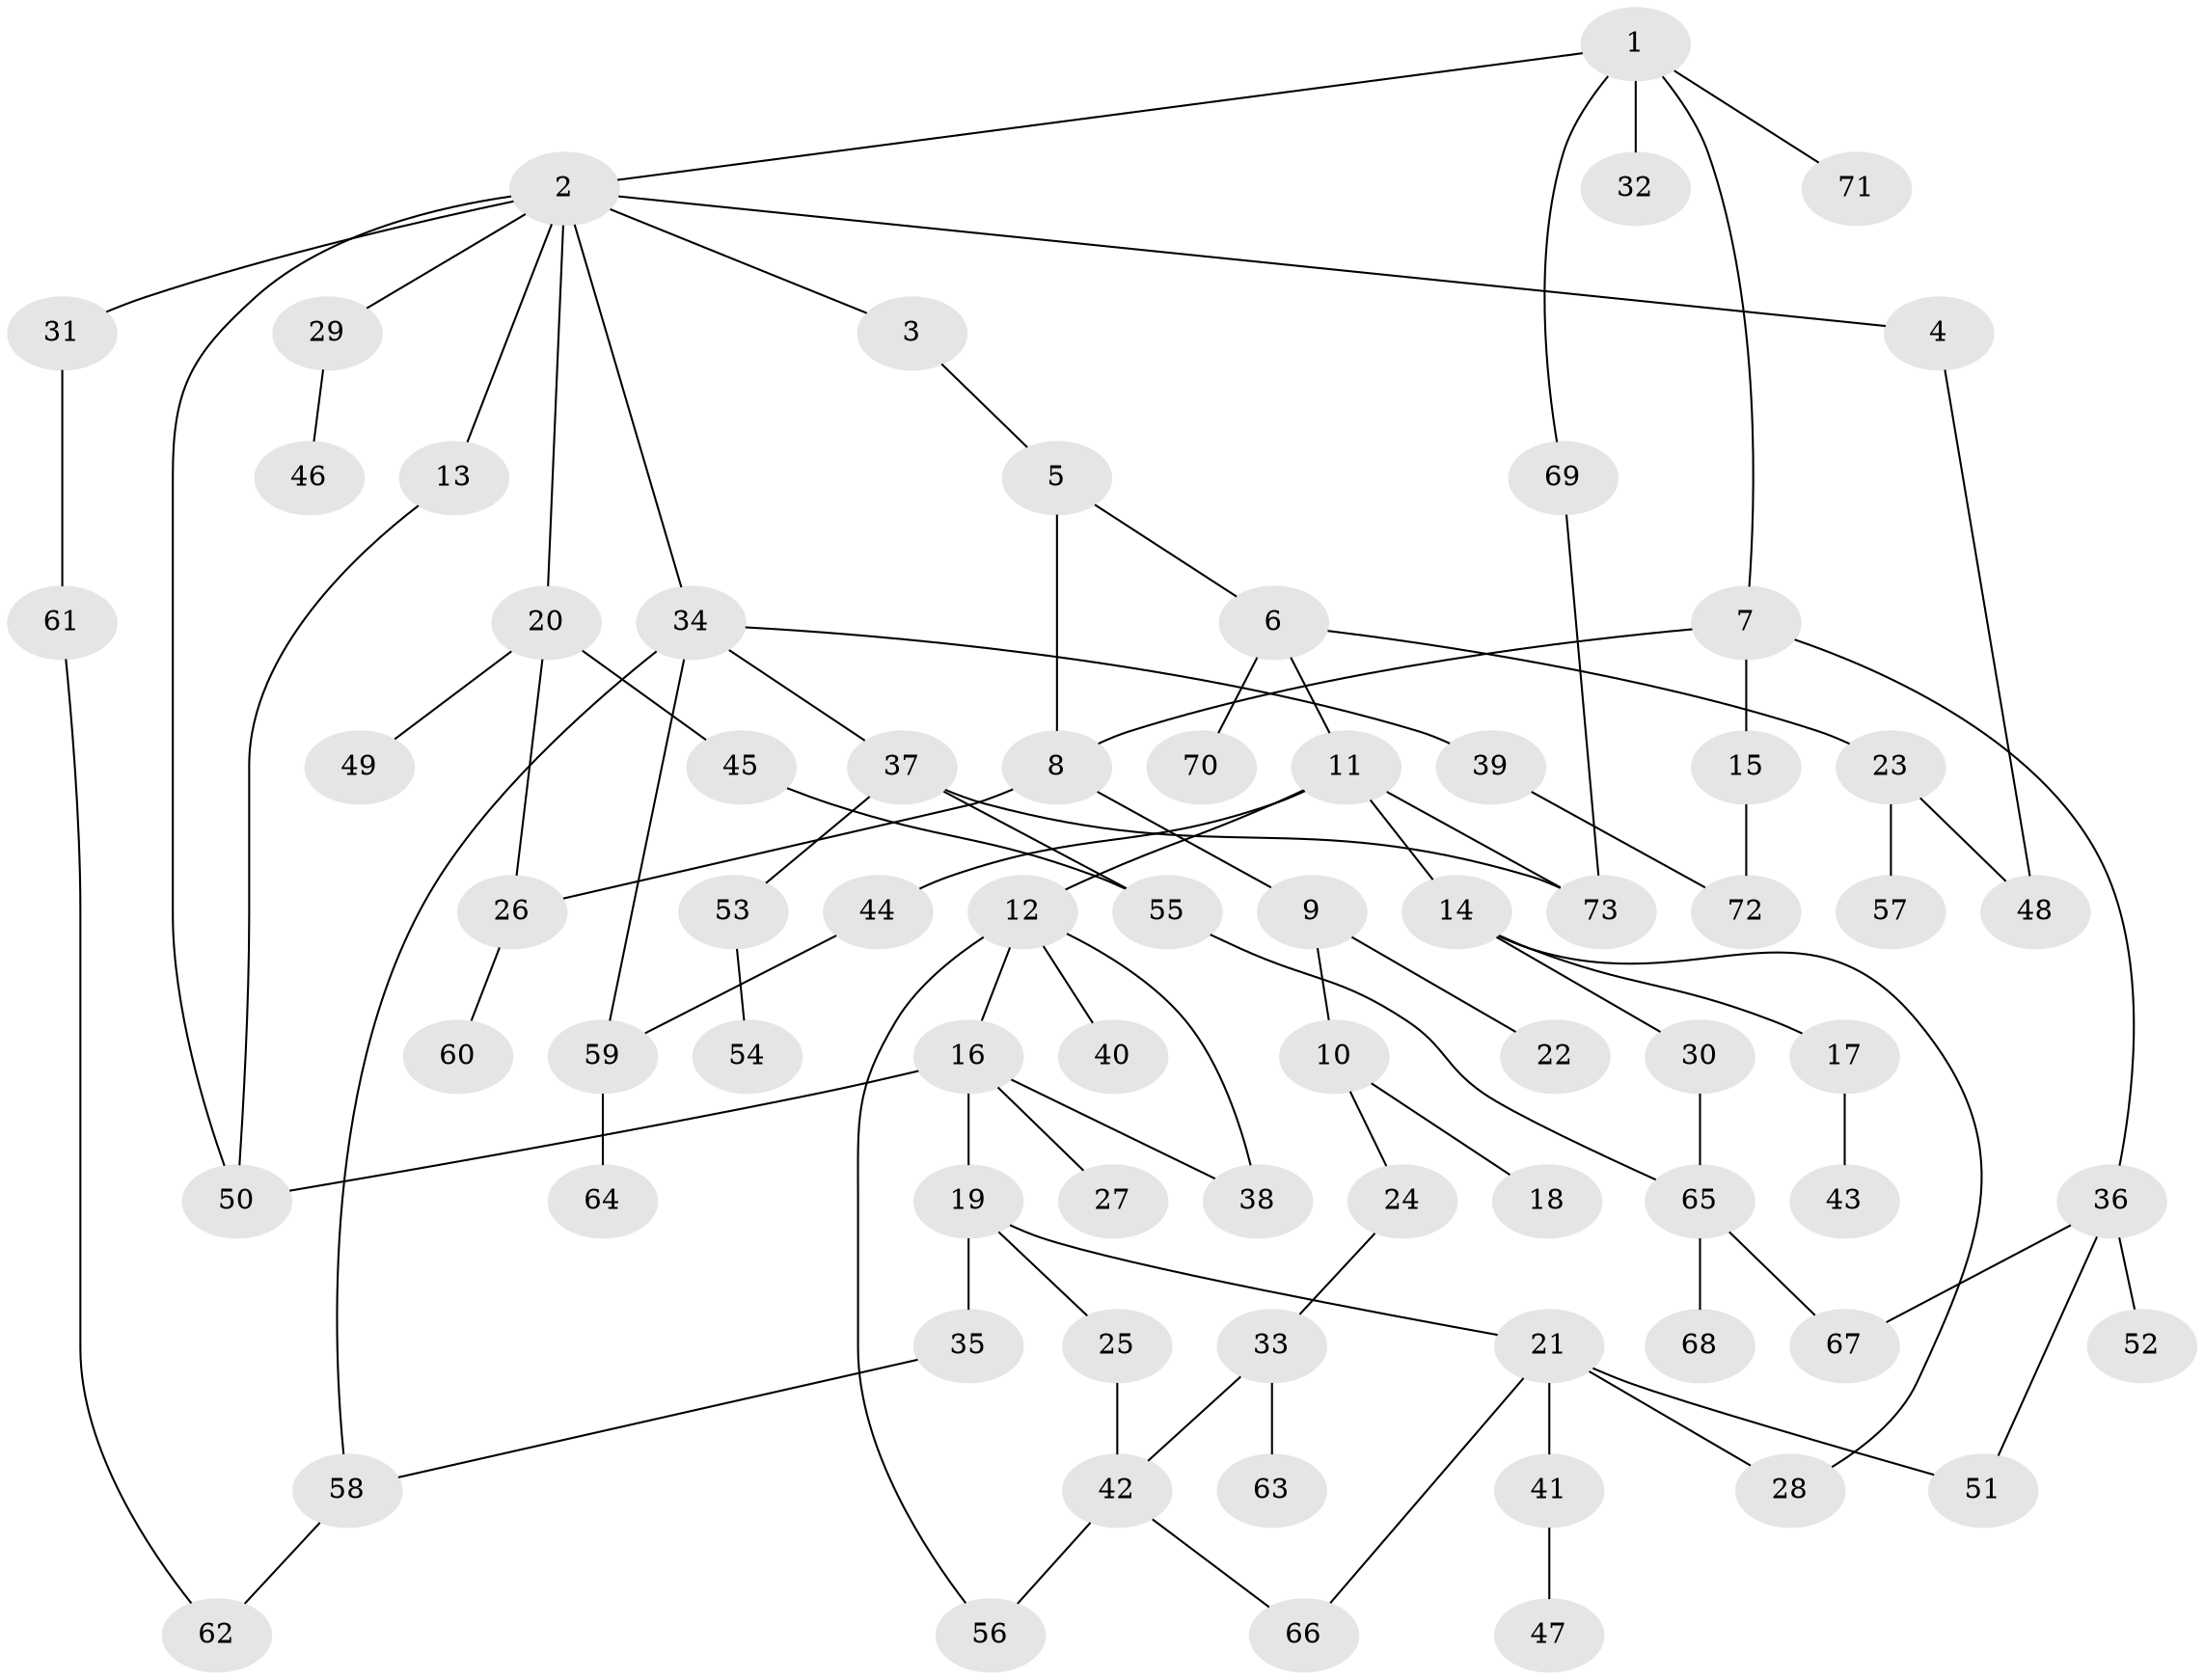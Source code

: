 // Generated by graph-tools (version 1.1) at 2025/49/03/09/25 03:49:24]
// undirected, 73 vertices, 92 edges
graph export_dot {
graph [start="1"]
  node [color=gray90,style=filled];
  1;
  2;
  3;
  4;
  5;
  6;
  7;
  8;
  9;
  10;
  11;
  12;
  13;
  14;
  15;
  16;
  17;
  18;
  19;
  20;
  21;
  22;
  23;
  24;
  25;
  26;
  27;
  28;
  29;
  30;
  31;
  32;
  33;
  34;
  35;
  36;
  37;
  38;
  39;
  40;
  41;
  42;
  43;
  44;
  45;
  46;
  47;
  48;
  49;
  50;
  51;
  52;
  53;
  54;
  55;
  56;
  57;
  58;
  59;
  60;
  61;
  62;
  63;
  64;
  65;
  66;
  67;
  68;
  69;
  70;
  71;
  72;
  73;
  1 -- 2;
  1 -- 7;
  1 -- 32;
  1 -- 69;
  1 -- 71;
  2 -- 3;
  2 -- 4;
  2 -- 13;
  2 -- 20;
  2 -- 29;
  2 -- 31;
  2 -- 34;
  2 -- 50;
  3 -- 5;
  4 -- 48;
  5 -- 6;
  5 -- 8;
  6 -- 11;
  6 -- 23;
  6 -- 70;
  7 -- 8;
  7 -- 15;
  7 -- 36;
  8 -- 9;
  8 -- 26;
  9 -- 10;
  9 -- 22;
  10 -- 18;
  10 -- 24;
  11 -- 12;
  11 -- 14;
  11 -- 44;
  11 -- 73;
  12 -- 16;
  12 -- 40;
  12 -- 38;
  12 -- 56;
  13 -- 50;
  14 -- 17;
  14 -- 30;
  14 -- 28;
  15 -- 72;
  16 -- 19;
  16 -- 27;
  16 -- 38;
  16 -- 50;
  17 -- 43;
  19 -- 21;
  19 -- 25;
  19 -- 35;
  20 -- 26;
  20 -- 45;
  20 -- 49;
  21 -- 28;
  21 -- 41;
  21 -- 51;
  21 -- 66;
  23 -- 57;
  23 -- 48;
  24 -- 33;
  25 -- 42;
  26 -- 60;
  29 -- 46;
  30 -- 65;
  31 -- 61;
  33 -- 63;
  33 -- 42;
  34 -- 37;
  34 -- 39;
  34 -- 58;
  34 -- 59;
  35 -- 58;
  36 -- 51;
  36 -- 52;
  36 -- 67;
  37 -- 53;
  37 -- 73;
  37 -- 55;
  39 -- 72;
  41 -- 47;
  42 -- 56;
  42 -- 66;
  44 -- 59;
  45 -- 55;
  53 -- 54;
  55 -- 65;
  58 -- 62;
  59 -- 64;
  61 -- 62;
  65 -- 67;
  65 -- 68;
  69 -- 73;
}

